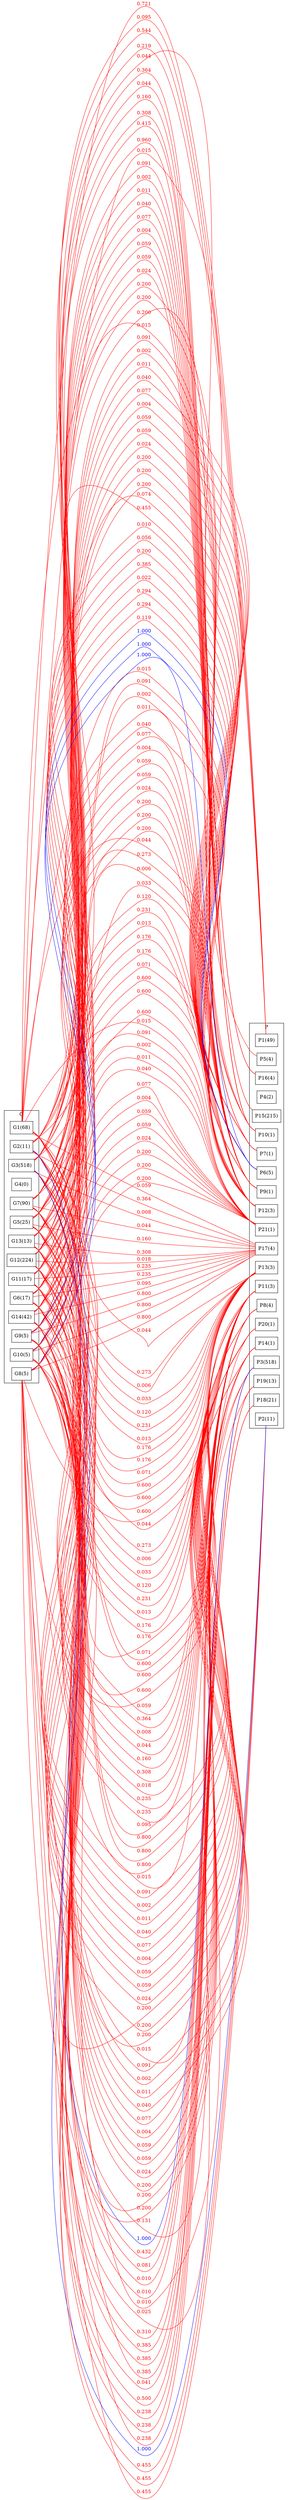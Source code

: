 strict graph BCG {
rankdir=LR;
splines=true;
ranksep="8 equally";
concentrate = true;
node [shape=rectangle];
subgraph cluster_G {
label = "G";
color=black;
rank="same"
G1 [label="G1(68)"];
G2 [label="G2(11)"];
G3 [label="G3(518)"];
G4 [label="G4(0)"];
G5 [label="G5(25)"];
G6 [label="G6(17)"];
G7 [label="G7(90)"];
G8 [label="G8(5)"];
G9 [label="G9(5)"];
G10 [label="G10(5)"];
G11 [label="G11(17)"];
G12 [label="G12(224)"];
G13 [label="G13(13)"];
G14 [label="G14(42)"];
}
subgraph cluster_P {
label = "P";
color="black";
rank="same"
P1 [label="P1(49)"];
P2 [label="P2(11)"];
P3 [label="P3(518)"];
P4 [label="P4(2)"];
P5 [label="P5(4)"];
P6 [label="P6(5)"];
P7 [label="P7(1)"];
P8 [label="P8(4)"];
P9 [label="P9(1)"];
P10 [label="P10(1)"];
P11 [label="P11(3)"];
P12 [label="P12(3)"];
P13 [label="P13(3)"];
P14 [label="P14(1)"];
P15 [label="P15(215)"];
P16 [label="P16(4)"];
P17 [label="P17(4)"];
P18 [label="P18(21)"];
P19 [label="P19(13)"];
P20 [label="P20(1)"];
P21 [label="P21(1)"];
}
G1 -- P1[label="0.721",color="red",fontcolor="red"];
G1 -- P3[label="0.131",color="red",fontcolor="red"];
G1 -- P6[label="0.074",color="red",fontcolor="red"];
G1 -- P7[label="0.015",color="red",fontcolor="red"];
G1 -- P8[label="0.059",color="red",fontcolor="red"];
G1 -- P9[label="0.015",color="red",fontcolor="red"];
G1 -- P10[label="0.015",color="red",fontcolor="red"];
G1 -- P11[label="0.044",color="red",fontcolor="red"];
G1 -- P12[label="0.044",color="red",fontcolor="red"];
G1 -- P13[label="0.044",color="red",fontcolor="red"];
G1 -- P14[label="0.015",color="red",fontcolor="red"];
G1 -- P17[label="0.059",color="red",fontcolor="red"];
G1 -- P20[label="0.015",color="red",fontcolor="red"];
G1 -- P21[label="0.015",color="red",fontcolor="red"];
P2 -- G2  [dir="none",label="1.000",color="blue",fontcolor="blue"];
G2 -- P6[label="0.455",color="red",fontcolor="red"];
G2 -- P7[label="0.091",color="red",fontcolor="red"];
G2 -- P8[label="0.364",color="red",fontcolor="red"];
G2 -- P9[label="0.091",color="red",fontcolor="red"];
G2 -- P10[label="0.091",color="red",fontcolor="red"];
G2 -- P11[label="0.273",color="red",fontcolor="red"];
G2 -- P12[label="0.273",color="red",fontcolor="red"];
G2 -- P13[label="0.273",color="red",fontcolor="red"];
G2 -- P14[label="0.091",color="red",fontcolor="red"];
G2 -- P16[label="0.364",color="red",fontcolor="red"];
G2 -- P17[label="0.364",color="red",fontcolor="red"];
G2 -- P20[label="0.091",color="red",fontcolor="red"];
G2 -- P21[label="0.091",color="red",fontcolor="red"];
G3 -- P1[label="0.095",color="red",fontcolor="red"];
P3 -- G3  [dir="none",label="1.000",color="blue",fontcolor="blue"];
G3 -- P6[label="0.010",color="red",fontcolor="red"];
G3 -- P7[label="0.002",color="red",fontcolor="red"];
G3 -- P8[label="0.008",color="red",fontcolor="red"];
G3 -- P9[label="0.002",color="red",fontcolor="red"];
G3 -- P10[label="0.002",color="red",fontcolor="red"];
G3 -- P11[label="0.006",color="red",fontcolor="red"];
G3 -- P12[label="0.006",color="red",fontcolor="red"];
G3 -- P13[label="0.006",color="red",fontcolor="red"];
G3 -- P14[label="0.002",color="red",fontcolor="red"];
G3 -- P15[label="0.415",color="red",fontcolor="red"];
G3 -- P17[label="0.008",color="red",fontcolor="red"];
G3 -- P18[label="0.041",color="red",fontcolor="red"];
G3 -- P19[label="0.025",color="red",fontcolor="red"];
G3 -- P20[label="0.002",color="red",fontcolor="red"];
G3 -- P21[label="0.002",color="red",fontcolor="red"];
G5 -- P6[label="0.200",color="red",fontcolor="red"];
G5 -- P7[label="0.040",color="red",fontcolor="red"];
G5 -- P8[label="0.160",color="red",fontcolor="red"];
G5 -- P9[label="0.040",color="red",fontcolor="red"];
G5 -- P10[label="0.040",color="red",fontcolor="red"];
G5 -- P11[label="0.120",color="red",fontcolor="red"];
G5 -- P12[label="0.120",color="red",fontcolor="red"];
G5 -- P13[label="0.120",color="red",fontcolor="red"];
G5 -- P14[label="0.040",color="red",fontcolor="red"];
G5 -- P16[label="0.160",color="red",fontcolor="red"];
G5 -- P17[label="0.160",color="red",fontcolor="red"];
G5 -- P20[label="0.040",color="red",fontcolor="red"];
G5 -- P21[label="0.040",color="red",fontcolor="red"];
G6 -- P6[label="0.294",color="red",fontcolor="red"];
G6 -- P7[label="0.059",color="red",fontcolor="red"];
G6 -- P8[label="0.235",color="red",fontcolor="red"];
G6 -- P9[label="0.059",color="red",fontcolor="red"];
G6 -- P10[label="0.059",color="red",fontcolor="red"];
G6 -- P11[label="0.176",color="red",fontcolor="red"];
G6 -- P12[label="0.176",color="red",fontcolor="red"];
G6 -- P13[label="0.176",color="red",fontcolor="red"];
G6 -- P14[label="0.059",color="red",fontcolor="red"];
G6 -- P17[label="0.235",color="red",fontcolor="red"];
G6 -- P20[label="0.059",color="red",fontcolor="red"];
G6 -- P21[label="0.059",color="red",fontcolor="red"];
G7 -- P1[label="0.544",color="red",fontcolor="red"];
G7 -- P5[label="0.044",color="red",fontcolor="red"];
G7 -- P6[label="0.056",color="red",fontcolor="red"];
G7 -- P7[label="0.011",color="red",fontcolor="red"];
G7 -- P8[label="0.044",color="red",fontcolor="red"];
G7 -- P9[label="0.011",color="red",fontcolor="red"];
G7 -- P10[label="0.011",color="red",fontcolor="red"];
G7 -- P11[label="0.033",color="red",fontcolor="red"];
G7 -- P12[label="0.033",color="red",fontcolor="red"];
G7 -- P13[label="0.033",color="red",fontcolor="red"];
G7 -- P14[label="0.011",color="red",fontcolor="red"];
G7 -- P16[label="0.044",color="red",fontcolor="red"];
G7 -- P17[label="0.044",color="red",fontcolor="red"];
G7 -- P20[label="0.011",color="red",fontcolor="red"];
G7 -- P21[label="0.011",color="red",fontcolor="red"];
G8 -- P2[label="0.455",color="red",fontcolor="red"];
G8 -- P3[label="0.010",color="red",fontcolor="red"];
P6 -- G8  [dir="none",label="1.000",color="blue",fontcolor="blue"];
G8 -- P7[label="0.200",color="red",fontcolor="red"];
P8 -- G8  [dir="none",label="0.800",color="red",fontcolor="red"];
G8 -- P9[label="0.200",color="red",fontcolor="red"];
G8 -- P10[label="0.200",color="red",fontcolor="red"];
P11 -- G8  [dir="none",label="0.600",color="red",fontcolor="red"];
P12 -- G8  [dir="none",label="0.600",color="red",fontcolor="red"];
P13 -- G8  [dir="none",label="0.600",color="red",fontcolor="red"];
G8 -- P14[label="0.200",color="red",fontcolor="red"];
P17 -- G8  [dir="none",label="0.800",color="red",fontcolor="red"];
G8 -- P18[label="0.238",color="red",fontcolor="red"];
G8 -- P19[label="0.385",color="red",fontcolor="red"];
G8 -- P20[label="0.200",color="red",fontcolor="red"];
G8 -- P21[label="0.200",color="red",fontcolor="red"];
G9 -- P2[label="0.455",color="red",fontcolor="red"];
G9 -- P3[label="0.010",color="red",fontcolor="red"];
P6 -- G9  [dir="none",label="1.000",color="blue",fontcolor="blue"];
G9 -- P7[label="0.200",color="red",fontcolor="red"];
P8 -- G9  [dir="none",label="0.800",color="red",fontcolor="red"];
G9 -- P9[label="0.200",color="red",fontcolor="red"];
G9 -- P10[label="0.200",color="red",fontcolor="red"];
P11 -- G9  [dir="none",label="0.600",color="red",fontcolor="red"];
P12 -- G9  [dir="none",label="0.600",color="red",fontcolor="red"];
P13 -- G9  [dir="none",label="0.600",color="red",fontcolor="red"];
G9 -- P14[label="0.200",color="red",fontcolor="red"];
P17 -- G9  [dir="none",label="0.800",color="red",fontcolor="red"];
G9 -- P18[label="0.238",color="red",fontcolor="red"];
G9 -- P19[label="0.385",color="red",fontcolor="red"];
G9 -- P20[label="0.200",color="red",fontcolor="red"];
G9 -- P21[label="0.200",color="red",fontcolor="red"];
G10 -- P2[label="0.455",color="red",fontcolor="red"];
G10 -- P3[label="0.010",color="red",fontcolor="red"];
P6 -- G10  [dir="none",label="1.000",color="blue",fontcolor="blue"];
G10 -- P7[label="0.200",color="red",fontcolor="red"];
P8 -- G10  [dir="none",label="0.800",color="red",fontcolor="red"];
G10 -- P9[label="0.200",color="red",fontcolor="red"];
G10 -- P10[label="0.200",color="red",fontcolor="red"];
P11 -- G10  [dir="none",label="0.600",color="red",fontcolor="red"];
P12 -- G10  [dir="none",label="0.600",color="red",fontcolor="red"];
P13 -- G10  [dir="none",label="0.600",color="red",fontcolor="red"];
G10 -- P14[label="0.200",color="red",fontcolor="red"];
P17 -- G10  [dir="none",label="0.800",color="red",fontcolor="red"];
G10 -- P18[label="0.238",color="red",fontcolor="red"];
G10 -- P19[label="0.385",color="red",fontcolor="red"];
G10 -- P20[label="0.200",color="red",fontcolor="red"];
G10 -- P21[label="0.200",color="red",fontcolor="red"];
G11 -- P6[label="0.294",color="red",fontcolor="red"];
G11 -- P7[label="0.059",color="red",fontcolor="red"];
G11 -- P8[label="0.235",color="red",fontcolor="red"];
G11 -- P9[label="0.059",color="red",fontcolor="red"];
G11 -- P10[label="0.059",color="red",fontcolor="red"];
G11 -- P11[label="0.176",color="red",fontcolor="red"];
G11 -- P12[label="0.176",color="red",fontcolor="red"];
G11 -- P13[label="0.176",color="red",fontcolor="red"];
G11 -- P14[label="0.059",color="red",fontcolor="red"];
G11 -- P17[label="0.235",color="red",fontcolor="red"];
G11 -- P20[label="0.059",color="red",fontcolor="red"];
G11 -- P21[label="0.059",color="red",fontcolor="red"];
G12 -- P1[label="0.219",color="red",fontcolor="red"];
G12 -- P3[label="0.432",color="red",fontcolor="red"];
G12 -- P6[label="0.022",color="red",fontcolor="red"];
G12 -- P7[label="0.004",color="red",fontcolor="red"];
G12 -- P8[label="0.018",color="red",fontcolor="red"];
G12 -- P9[label="0.004",color="red",fontcolor="red"];
G12 -- P10[label="0.004",color="red",fontcolor="red"];
G12 -- P11[label="0.013",color="red",fontcolor="red"];
G12 -- P12[label="0.013",color="red",fontcolor="red"];
G12 -- P13[label="0.013",color="red",fontcolor="red"];
G12 -- P14[label="0.004",color="red",fontcolor="red"];
G12 -- P15[label="0.960",color="red",fontcolor="red"];
G12 -- P17[label="0.018",color="red",fontcolor="red"];
G12 -- P20[label="0.004",color="red",fontcolor="red"];
G12 -- P21[label="0.004",color="red",fontcolor="red"];
G13 -- P6[label="0.385",color="red",fontcolor="red"];
G13 -- P7[label="0.077",color="red",fontcolor="red"];
G13 -- P8[label="0.308",color="red",fontcolor="red"];
G13 -- P9[label="0.077",color="red",fontcolor="red"];
G13 -- P10[label="0.077",color="red",fontcolor="red"];
G13 -- P11[label="0.231",color="red",fontcolor="red"];
G13 -- P12[label="0.231",color="red",fontcolor="red"];
G13 -- P13[label="0.231",color="red",fontcolor="red"];
G13 -- P14[label="0.077",color="red",fontcolor="red"];
G13 -- P16[label="0.308",color="red",fontcolor="red"];
G13 -- P17[label="0.308",color="red",fontcolor="red"];
G13 -- P20[label="0.077",color="red",fontcolor="red"];
G13 -- P21[label="0.077",color="red",fontcolor="red"];
G14 -- P3[label="0.081",color="red",fontcolor="red"];
G14 -- P6[label="0.119",color="red",fontcolor="red"];
G14 -- P7[label="0.024",color="red",fontcolor="red"];
G14 -- P8[label="0.095",color="red",fontcolor="red"];
G14 -- P9[label="0.024",color="red",fontcolor="red"];
G14 -- P10[label="0.024",color="red",fontcolor="red"];
G14 -- P11[label="0.071",color="red",fontcolor="red"];
G14 -- P12[label="0.071",color="red",fontcolor="red"];
G14 -- P13[label="0.071",color="red",fontcolor="red"];
G14 -- P14[label="0.024",color="red",fontcolor="red"];
G14 -- P17[label="0.095",color="red",fontcolor="red"];
G14 -- P18[label="0.500",color="red",fontcolor="red"];
G14 -- P19[label="0.310",color="red",fontcolor="red"];
G14 -- P20[label="0.024",color="red",fontcolor="red"];
G14 -- P21[label="0.024",color="red",fontcolor="red"];
}
